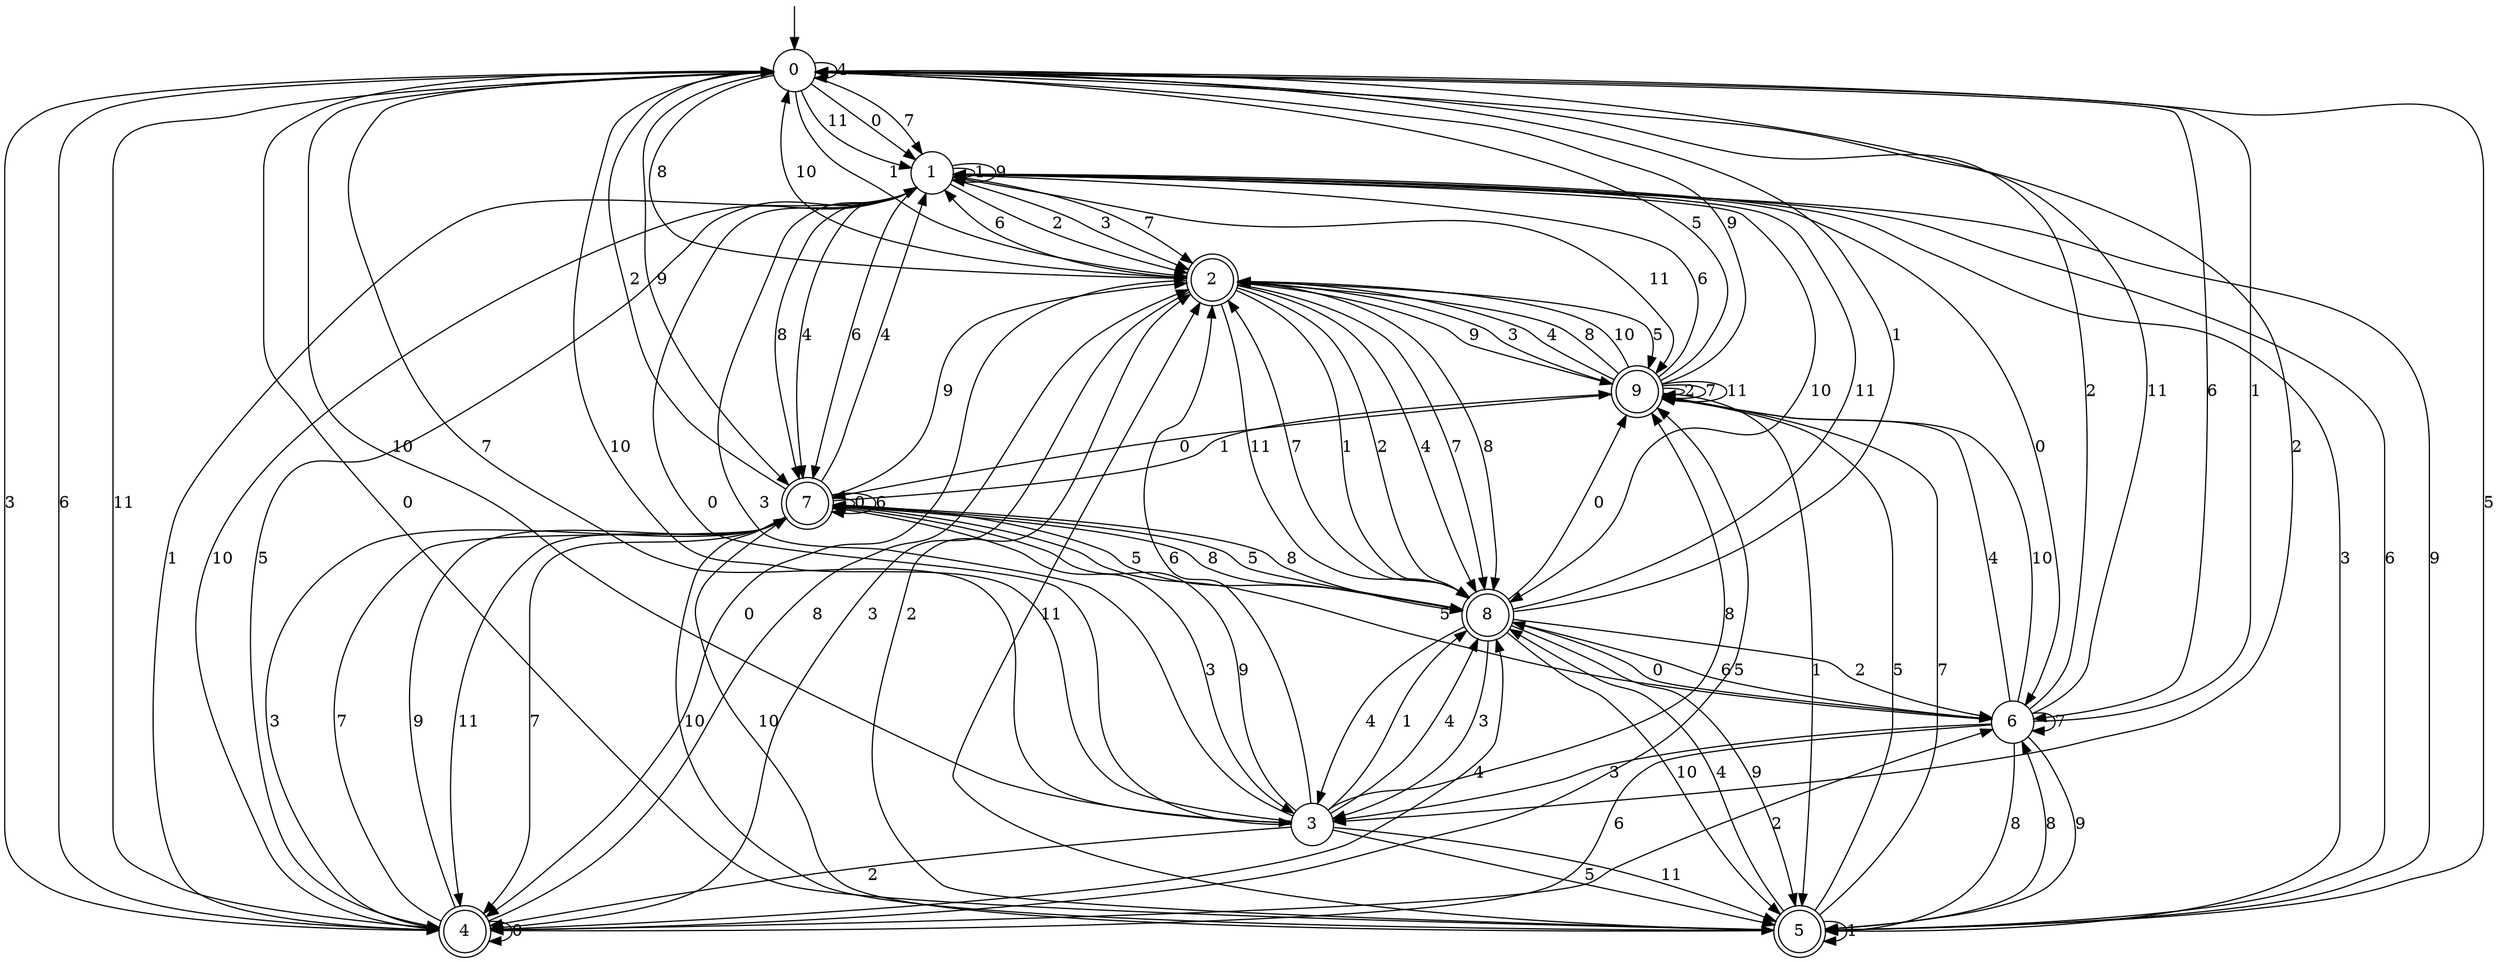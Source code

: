 digraph g {

	s0 [shape="circle" label="0"];
	s1 [shape="circle" label="1"];
	s2 [shape="doublecircle" label="2"];
	s3 [shape="circle" label="3"];
	s4 [shape="doublecircle" label="4"];
	s5 [shape="doublecircle" label="5"];
	s6 [shape="circle" label="6"];
	s7 [shape="doublecircle" label="7"];
	s8 [shape="doublecircle" label="8"];
	s9 [shape="doublecircle" label="9"];
	s0 -> s1 [label="0"];
	s0 -> s2 [label="1"];
	s0 -> s3 [label="2"];
	s0 -> s4 [label="3"];
	s0 -> s0 [label="4"];
	s0 -> s5 [label="5"];
	s0 -> s6 [label="6"];
	s0 -> s1 [label="7"];
	s0 -> s2 [label="8"];
	s0 -> s7 [label="9"];
	s0 -> s3 [label="10"];
	s0 -> s1 [label="11"];
	s1 -> s6 [label="0"];
	s1 -> s1 [label="1"];
	s1 -> s2 [label="2"];
	s1 -> s2 [label="3"];
	s1 -> s7 [label="4"];
	s1 -> s4 [label="5"];
	s1 -> s7 [label="6"];
	s1 -> s2 [label="7"];
	s1 -> s7 [label="8"];
	s1 -> s1 [label="9"];
	s1 -> s8 [label="10"];
	s1 -> s9 [label="11"];
	s2 -> s4 [label="0"];
	s2 -> s8 [label="1"];
	s2 -> s8 [label="2"];
	s2 -> s4 [label="3"];
	s2 -> s8 [label="4"];
	s2 -> s9 [label="5"];
	s2 -> s1 [label="6"];
	s2 -> s8 [label="7"];
	s2 -> s8 [label="8"];
	s2 -> s9 [label="9"];
	s2 -> s0 [label="10"];
	s2 -> s8 [label="11"];
	s3 -> s1 [label="0"];
	s3 -> s8 [label="1"];
	s3 -> s4 [label="2"];
	s3 -> s1 [label="3"];
	s3 -> s8 [label="4"];
	s3 -> s5 [label="5"];
	s3 -> s2 [label="6"];
	s3 -> s0 [label="7"];
	s3 -> s9 [label="8"];
	s3 -> s7 [label="9"];
	s3 -> s0 [label="10"];
	s3 -> s5 [label="11"];
	s4 -> s4 [label="0"];
	s4 -> s1 [label="1"];
	s4 -> s6 [label="2"];
	s4 -> s7 [label="3"];
	s4 -> s8 [label="4"];
	s4 -> s9 [label="5"];
	s4 -> s0 [label="6"];
	s4 -> s7 [label="7"];
	s4 -> s2 [label="8"];
	s4 -> s7 [label="9"];
	s4 -> s1 [label="10"];
	s4 -> s0 [label="11"];
	s5 -> s0 [label="0"];
	s5 -> s5 [label="1"];
	s5 -> s2 [label="2"];
	s5 -> s1 [label="3"];
	s5 -> s8 [label="4"];
	s5 -> s9 [label="5"];
	s5 -> s1 [label="6"];
	s5 -> s9 [label="7"];
	s5 -> s6 [label="8"];
	s5 -> s1 [label="9"];
	s5 -> s7 [label="10"];
	s5 -> s2 [label="11"];
	s6 -> s8 [label="0"];
	s6 -> s0 [label="1"];
	s6 -> s0 [label="2"];
	s6 -> s3 [label="3"];
	s6 -> s9 [label="4"];
	s6 -> s7 [label="5"];
	s6 -> s4 [label="6"];
	s6 -> s6 [label="7"];
	s6 -> s5 [label="8"];
	s6 -> s5 [label="9"];
	s6 -> s9 [label="10"];
	s6 -> s0 [label="11"];
	s7 -> s7 [label="0"];
	s7 -> s9 [label="1"];
	s7 -> s0 [label="2"];
	s7 -> s3 [label="3"];
	s7 -> s1 [label="4"];
	s7 -> s8 [label="5"];
	s7 -> s7 [label="6"];
	s7 -> s4 [label="7"];
	s7 -> s8 [label="8"];
	s7 -> s2 [label="9"];
	s7 -> s5 [label="10"];
	s7 -> s4 [label="11"];
	s8 -> s9 [label="0"];
	s8 -> s0 [label="1"];
	s8 -> s6 [label="2"];
	s8 -> s3 [label="3"];
	s8 -> s3 [label="4"];
	s8 -> s7 [label="5"];
	s8 -> s6 [label="6"];
	s8 -> s2 [label="7"];
	s8 -> s7 [label="8"];
	s8 -> s5 [label="9"];
	s8 -> s5 [label="10"];
	s8 -> s1 [label="11"];
	s9 -> s7 [label="0"];
	s9 -> s5 [label="1"];
	s9 -> s9 [label="2"];
	s9 -> s2 [label="3"];
	s9 -> s2 [label="4"];
	s9 -> s0 [label="5"];
	s9 -> s1 [label="6"];
	s9 -> s9 [label="7"];
	s9 -> s2 [label="8"];
	s9 -> s0 [label="9"];
	s9 -> s2 [label="10"];
	s9 -> s9 [label="11"];

__start0 [label="" shape="none" width="0" height="0"];
__start0 -> s0;

}
